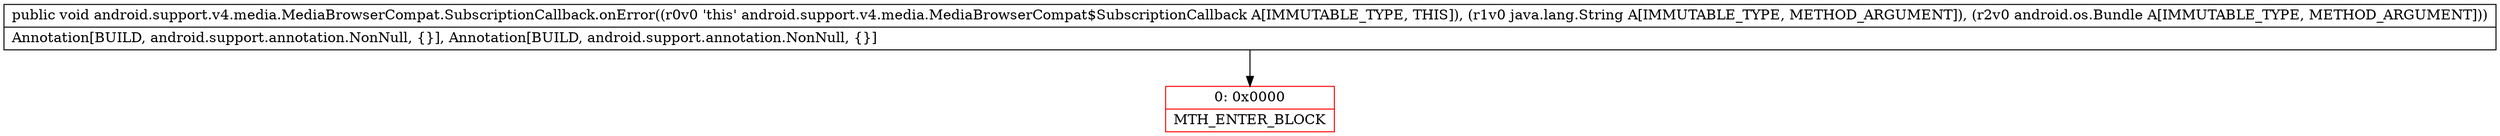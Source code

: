 digraph "CFG forandroid.support.v4.media.MediaBrowserCompat.SubscriptionCallback.onError(Ljava\/lang\/String;Landroid\/os\/Bundle;)V" {
subgraph cluster_Region_601197598 {
label = "R(0)";
node [shape=record,color=blue];
}
Node_0 [shape=record,color=red,label="{0\:\ 0x0000|MTH_ENTER_BLOCK\l}"];
MethodNode[shape=record,label="{public void android.support.v4.media.MediaBrowserCompat.SubscriptionCallback.onError((r0v0 'this' android.support.v4.media.MediaBrowserCompat$SubscriptionCallback A[IMMUTABLE_TYPE, THIS]), (r1v0 java.lang.String A[IMMUTABLE_TYPE, METHOD_ARGUMENT]), (r2v0 android.os.Bundle A[IMMUTABLE_TYPE, METHOD_ARGUMENT]))  | Annotation[BUILD, android.support.annotation.NonNull, \{\}], Annotation[BUILD, android.support.annotation.NonNull, \{\}]\l}"];
MethodNode -> Node_0;
}

